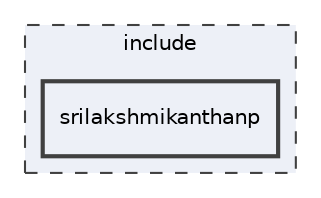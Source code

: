 digraph "C:/Users/srilakshmikanthanp/OneDrive/Documents/Source Code/ANSI/include/srilakshmikanthanp"
{
 // LATEX_PDF_SIZE
  edge [fontname="Helvetica",fontsize="10",labelfontname="Helvetica",labelfontsize="10"];
  node [fontname="Helvetica",fontsize="10",shape=record];
  compound=true
  subgraph clusterdir_d44c64559bbebec7f509842c48db8b23 {
    graph [ bgcolor="#edf0f7", pencolor="grey25", style="filled,dashed,", label="include", fontname="Helvetica", fontsize="10", URL="dir_d44c64559bbebec7f509842c48db8b23.html"]
  dir_df9987516b34dc28a9cca6da9a4d7e08 [shape=box, label="srilakshmikanthanp", style="filled,bold,", fillcolor="#edf0f7", color="grey25", URL="dir_df9987516b34dc28a9cca6da9a4d7e08.html"];
  }
}
